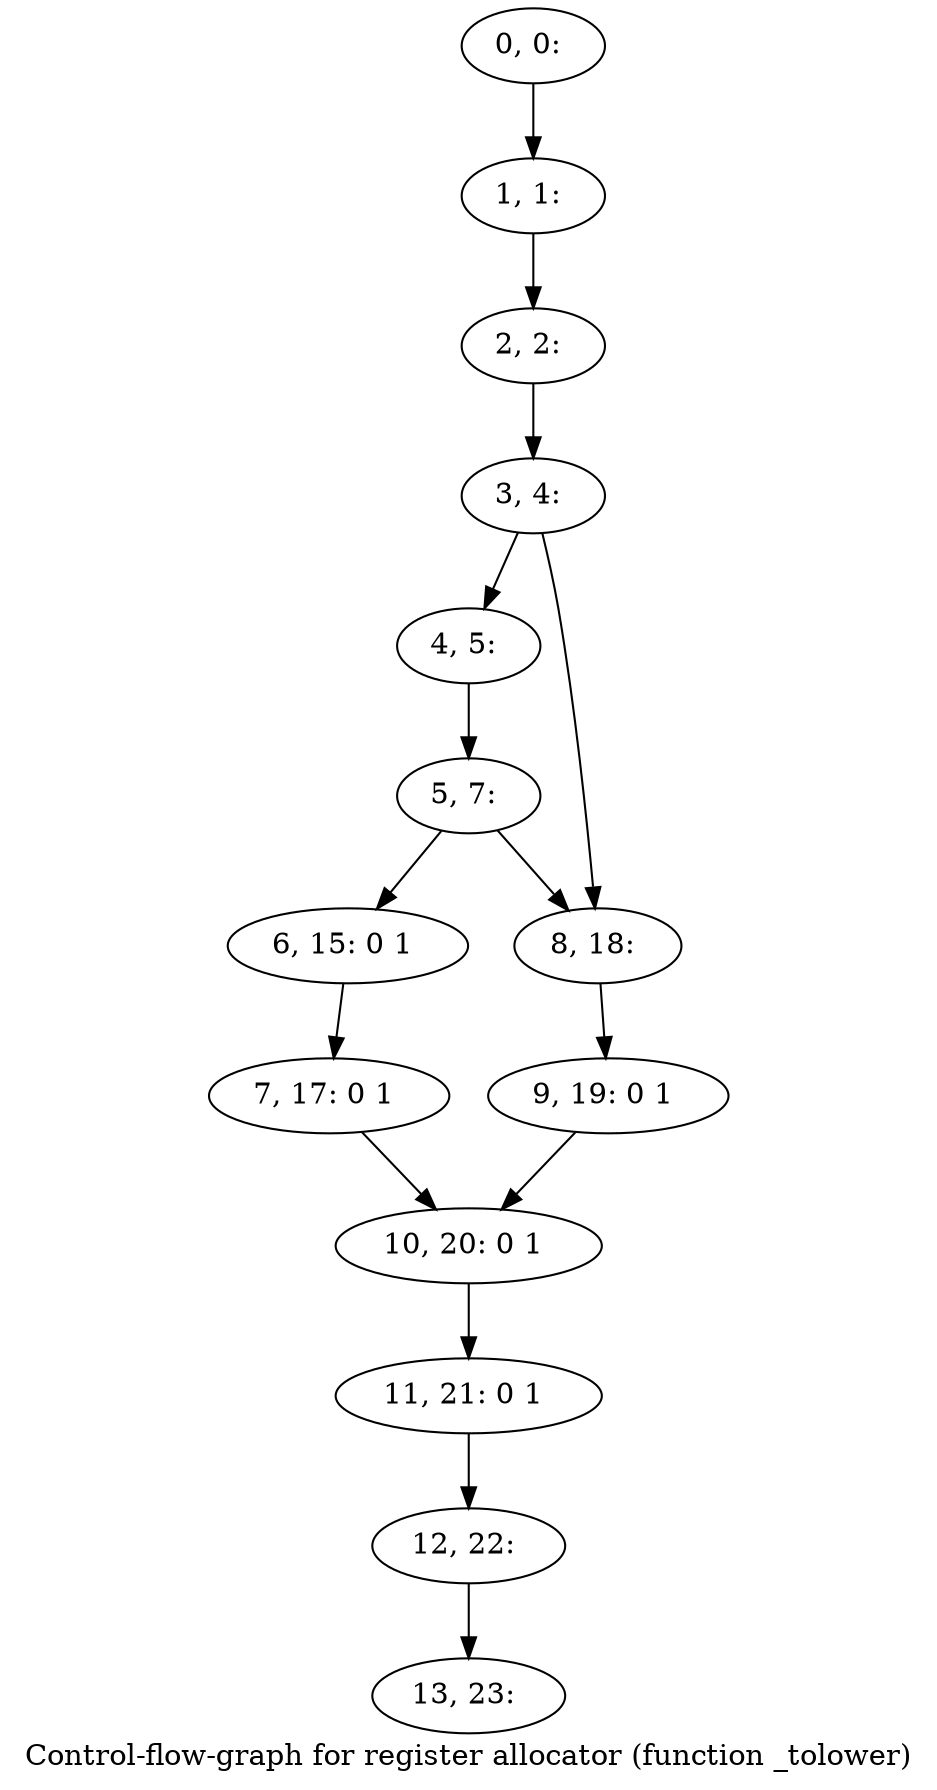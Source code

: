 digraph G {
graph [label="Control-flow-graph for register allocator (function _tolower)"]
0[label="0, 0: "];
1[label="1, 1: "];
2[label="2, 2: "];
3[label="3, 4: "];
4[label="4, 5: "];
5[label="5, 7: "];
6[label="6, 15: 0 1 "];
7[label="7, 17: 0 1 "];
8[label="8, 18: "];
9[label="9, 19: 0 1 "];
10[label="10, 20: 0 1 "];
11[label="11, 21: 0 1 "];
12[label="12, 22: "];
13[label="13, 23: "];
0->1 ;
1->2 ;
2->3 ;
3->4 ;
3->8 ;
4->5 ;
5->6 ;
5->8 ;
6->7 ;
7->10 ;
8->9 ;
9->10 ;
10->11 ;
11->12 ;
12->13 ;
}
